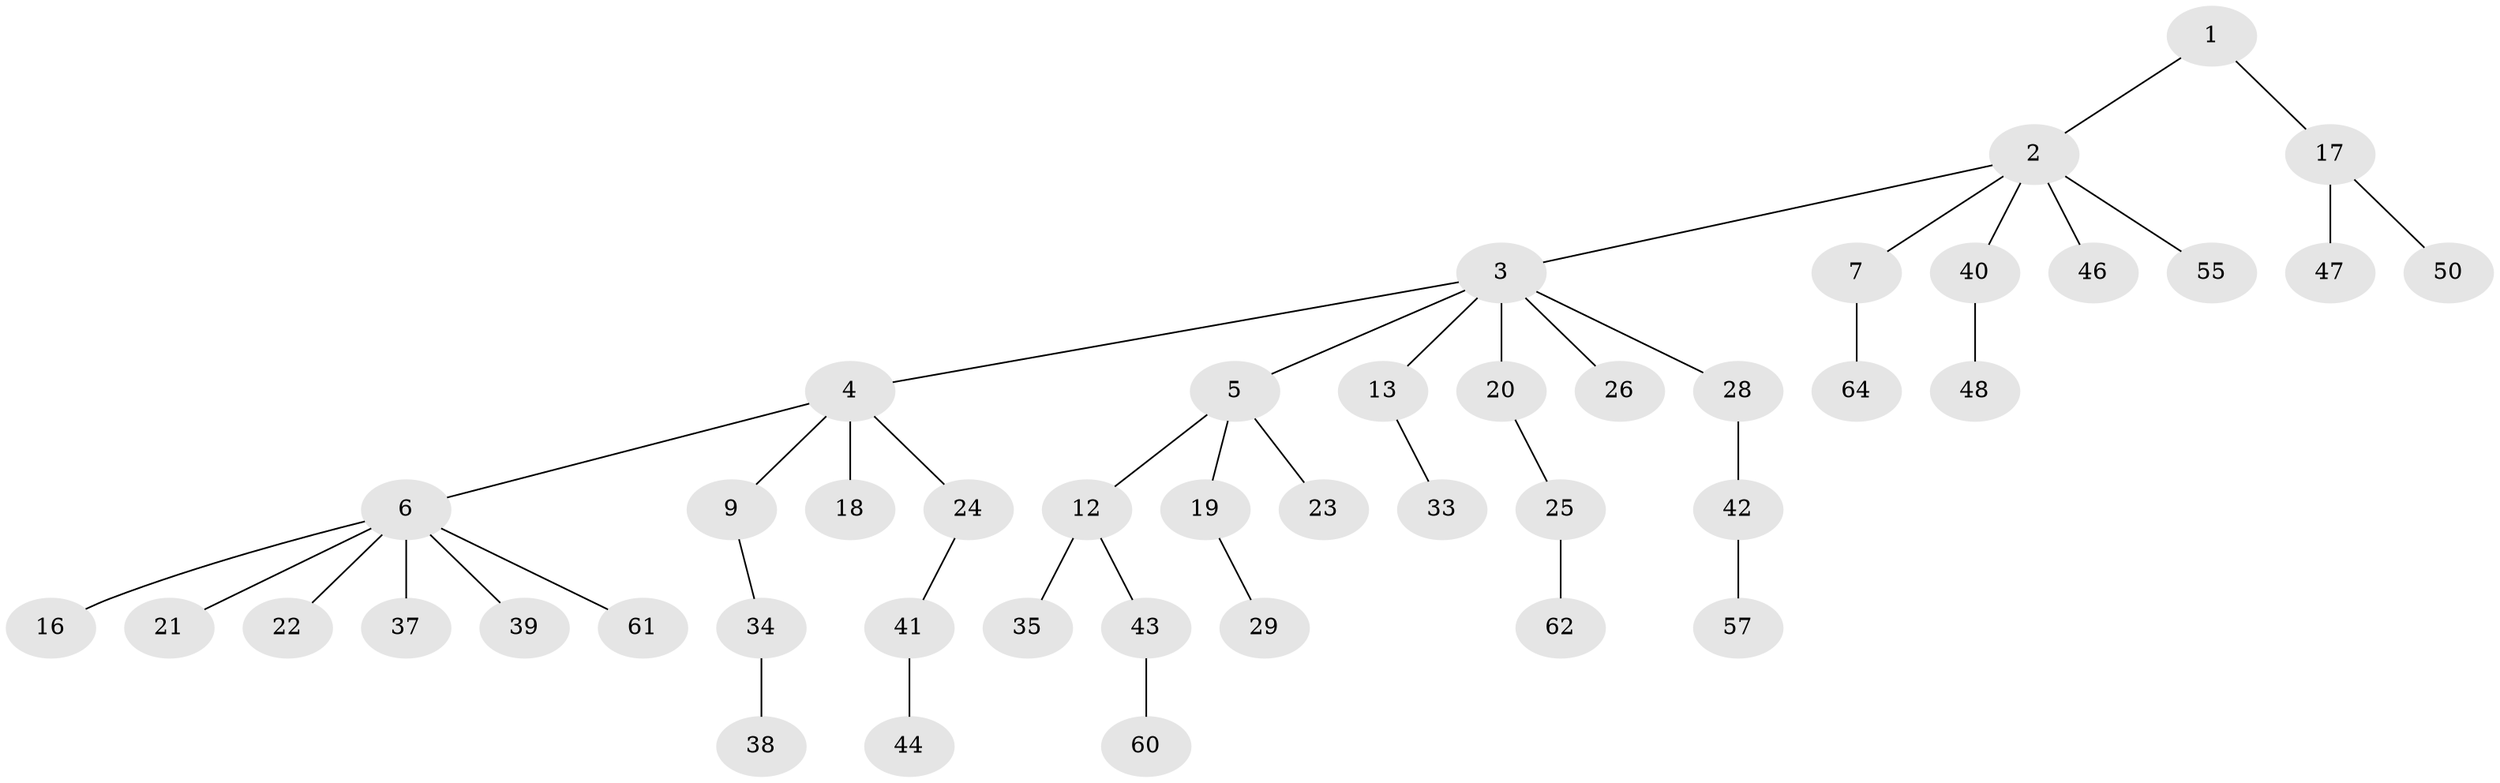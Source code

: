 // Generated by graph-tools (version 1.1) at 2025/52/02/27/25 19:52:10]
// undirected, 44 vertices, 43 edges
graph export_dot {
graph [start="1"]
  node [color=gray90,style=filled];
  1 [super="+51"];
  2 [super="+15"];
  3 [super="+14"];
  4 [super="+11"];
  5 [super="+8"];
  6 [super="+10"];
  7 [super="+58"];
  9 [super="+56"];
  12 [super="+66"];
  13 [super="+32"];
  16 [super="+53"];
  17 [super="+31"];
  18;
  19 [super="+30"];
  20;
  21 [super="+71"];
  22;
  23;
  24;
  25 [super="+27"];
  26;
  28 [super="+68"];
  29 [super="+36"];
  33;
  34;
  35 [super="+72"];
  37 [super="+67"];
  38;
  39 [super="+65"];
  40;
  41 [super="+59"];
  42 [super="+45"];
  43 [super="+49"];
  44 [super="+69"];
  46 [super="+73"];
  47;
  48 [super="+54"];
  50 [super="+52"];
  55;
  57 [super="+63"];
  60;
  61;
  62 [super="+70"];
  64;
  1 -- 2;
  1 -- 17;
  2 -- 3;
  2 -- 7;
  2 -- 40;
  2 -- 46;
  2 -- 55;
  3 -- 4;
  3 -- 5;
  3 -- 13;
  3 -- 20;
  3 -- 26;
  3 -- 28;
  4 -- 6;
  4 -- 9;
  4 -- 24;
  4 -- 18;
  5 -- 12;
  5 -- 19;
  5 -- 23;
  6 -- 16;
  6 -- 21;
  6 -- 22;
  6 -- 37;
  6 -- 61;
  6 -- 39;
  7 -- 64;
  9 -- 34;
  12 -- 35;
  12 -- 43;
  13 -- 33;
  17 -- 47;
  17 -- 50;
  19 -- 29;
  20 -- 25;
  24 -- 41;
  25 -- 62;
  28 -- 42;
  34 -- 38;
  40 -- 48;
  41 -- 44;
  42 -- 57;
  43 -- 60;
}
